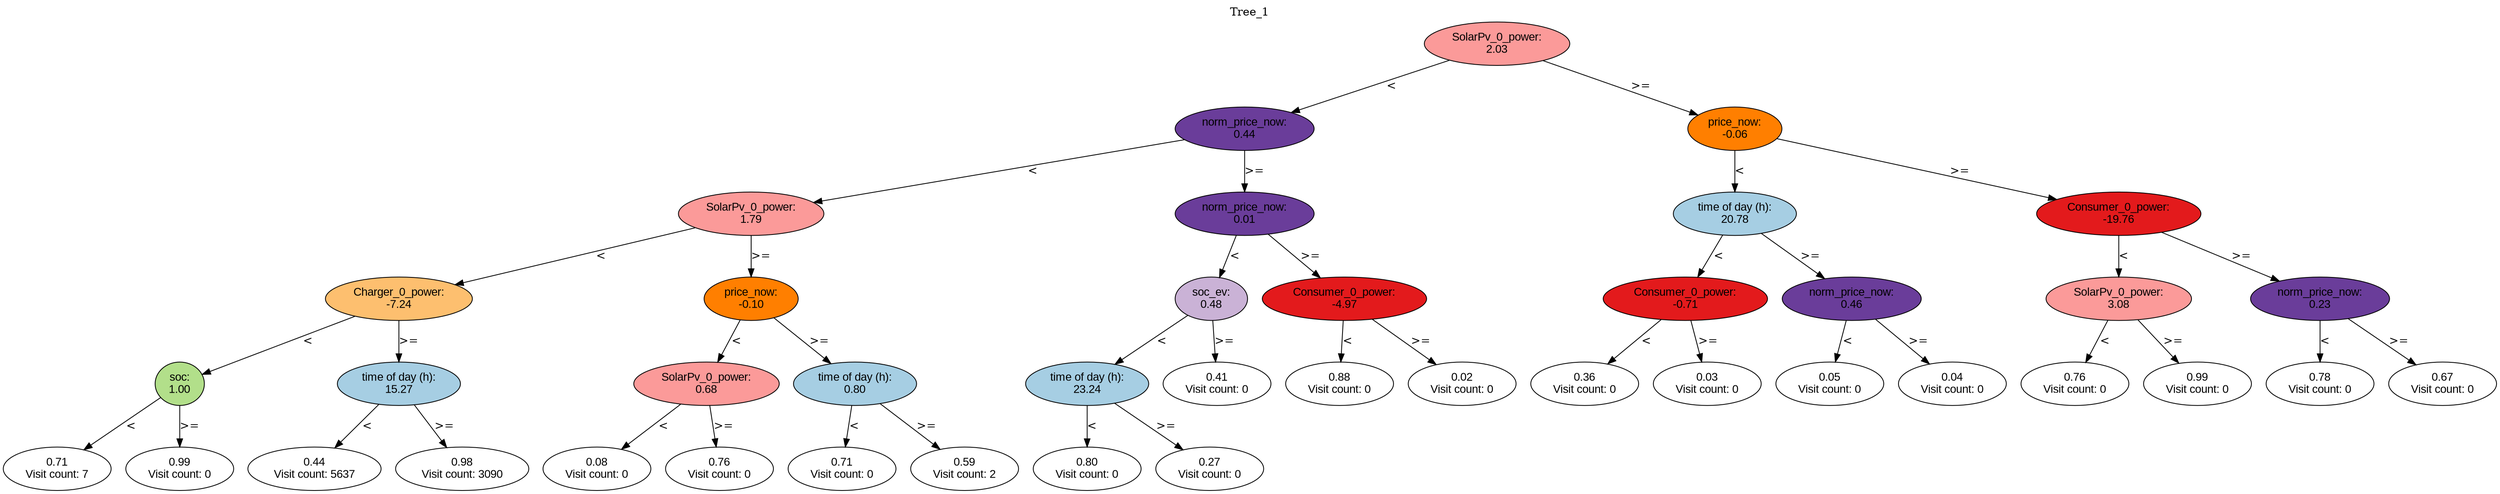 digraph BST {
    node [fontname="Arial" style=filled colorscheme=paired12];
    0 [ label = "SolarPv_0_power:
2.03" fillcolor=5];
    1 [ label = "norm_price_now:
0.44" fillcolor=10];
    2 [ label = "SolarPv_0_power:
1.79" fillcolor=5];
    3 [ label = "Charger_0_power:
-7.24" fillcolor=7];
    4 [ label = "soc:
1.00" fillcolor=3];
    5 [ label = "0.71
Visit count: 7" fillcolor=white];
    6 [ label = "0.99
Visit count: 0" fillcolor=white];
    7 [ label = "time of day (h):
15.27" fillcolor=1];
    8 [ label = "0.44
Visit count: 5637" fillcolor=white];
    9 [ label = "0.98
Visit count: 3090" fillcolor=white];
    10 [ label = "price_now:
-0.10" fillcolor=8];
    11 [ label = "SolarPv_0_power:
0.68" fillcolor=5];
    12 [ label = "0.08
Visit count: 0" fillcolor=white];
    13 [ label = "0.76
Visit count: 0" fillcolor=white];
    14 [ label = "time of day (h):
0.80" fillcolor=1];
    15 [ label = "0.71
Visit count: 0" fillcolor=white];
    16 [ label = "0.59
Visit count: 2" fillcolor=white];
    17 [ label = "norm_price_now:
0.01" fillcolor=10];
    18 [ label = "soc_ev:
0.48" fillcolor=9];
    19 [ label = "time of day (h):
23.24" fillcolor=1];
    20 [ label = "0.80
Visit count: 0" fillcolor=white];
    21 [ label = "0.27
Visit count: 0" fillcolor=white];
    22 [ label = "0.41
Visit count: 0" fillcolor=white];
    23 [ label = "Consumer_0_power:
-4.97" fillcolor=6];
    24 [ label = "0.88
Visit count: 0" fillcolor=white];
    25 [ label = "0.02
Visit count: 0" fillcolor=white];
    26 [ label = "price_now:
-0.06" fillcolor=8];
    27 [ label = "time of day (h):
20.78" fillcolor=1];
    28 [ label = "Consumer_0_power:
-0.71" fillcolor=6];
    29 [ label = "0.36
Visit count: 0" fillcolor=white];
    30 [ label = "0.03
Visit count: 0" fillcolor=white];
    31 [ label = "norm_price_now:
0.46" fillcolor=10];
    32 [ label = "0.05
Visit count: 0" fillcolor=white];
    33 [ label = "0.04
Visit count: 0" fillcolor=white];
    34 [ label = "Consumer_0_power:
-19.76" fillcolor=6];
    35 [ label = "SolarPv_0_power:
3.08" fillcolor=5];
    36 [ label = "0.76
Visit count: 0" fillcolor=white];
    37 [ label = "0.99
Visit count: 0" fillcolor=white];
    38 [ label = "norm_price_now:
0.23" fillcolor=10];
    39 [ label = "0.78
Visit count: 0" fillcolor=white];
    40 [ label = "0.67
Visit count: 0" fillcolor=white];

    0  -> 1[ label = "<"];
    0  -> 26[ label = ">="];
    1  -> 2[ label = "<"];
    1  -> 17[ label = ">="];
    2  -> 3[ label = "<"];
    2  -> 10[ label = ">="];
    3  -> 4[ label = "<"];
    3  -> 7[ label = ">="];
    4  -> 5[ label = "<"];
    4  -> 6[ label = ">="];
    7  -> 8[ label = "<"];
    7  -> 9[ label = ">="];
    10  -> 11[ label = "<"];
    10  -> 14[ label = ">="];
    11  -> 12[ label = "<"];
    11  -> 13[ label = ">="];
    14  -> 15[ label = "<"];
    14  -> 16[ label = ">="];
    17  -> 18[ label = "<"];
    17  -> 23[ label = ">="];
    18  -> 19[ label = "<"];
    18  -> 22[ label = ">="];
    19  -> 20[ label = "<"];
    19  -> 21[ label = ">="];
    23  -> 24[ label = "<"];
    23  -> 25[ label = ">="];
    26  -> 27[ label = "<"];
    26  -> 34[ label = ">="];
    27  -> 28[ label = "<"];
    27  -> 31[ label = ">="];
    28  -> 29[ label = "<"];
    28  -> 30[ label = ">="];
    31  -> 32[ label = "<"];
    31  -> 33[ label = ">="];
    34  -> 35[ label = "<"];
    34  -> 38[ label = ">="];
    35  -> 36[ label = "<"];
    35  -> 37[ label = ">="];
    38  -> 39[ label = "<"];
    38  -> 40[ label = ">="];

    labelloc="t";
    label="Tree_1";
}